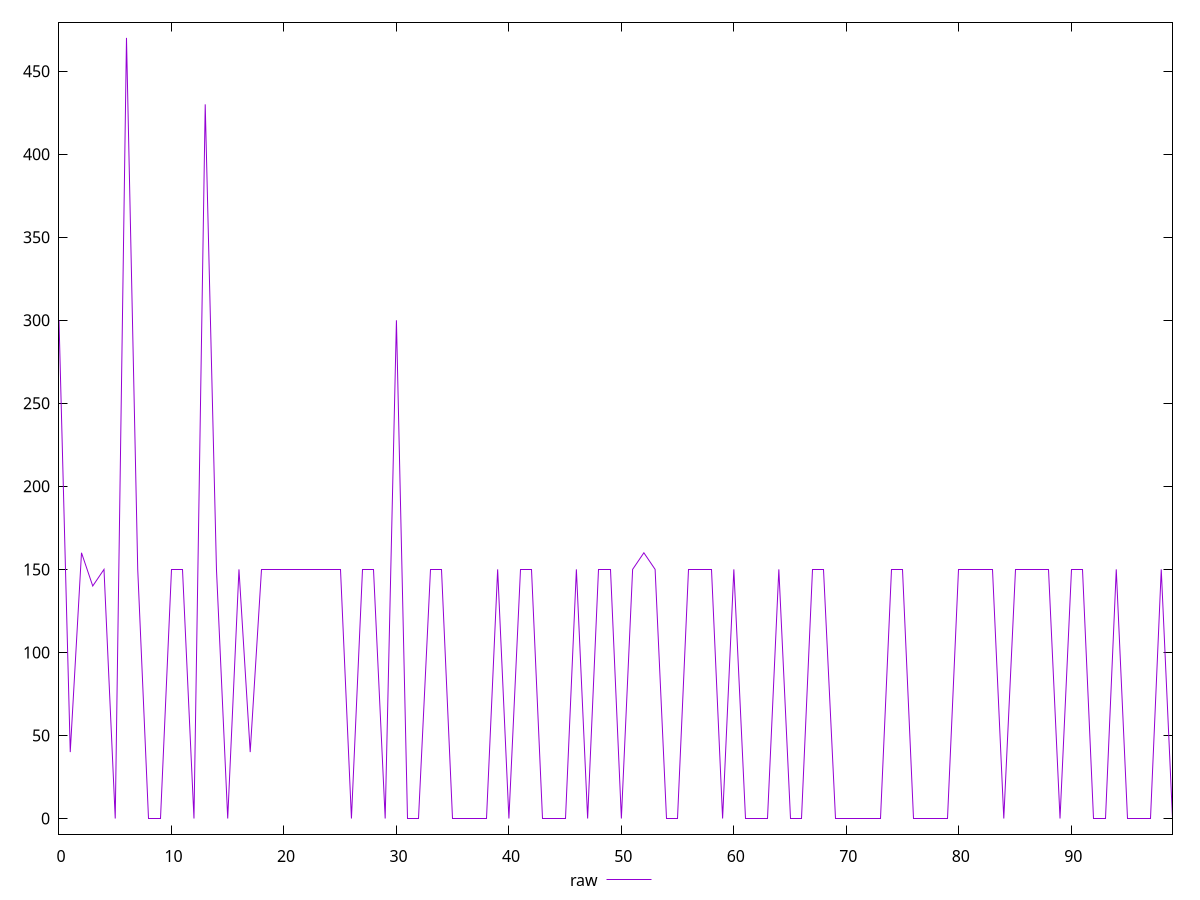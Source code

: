 reset

$raw <<EOF
0 300
1 40
2 160
3 140
4 150
5 0
6 470
7 150
8 0
9 0
10 150
11 150
12 0
13 430
14 150
15 0
16 150
17 40
18 150
19 150
20 150
21 150
22 150
23 150
24 150
25 150
26 0
27 150
28 150
29 0
30 300
31 0
32 0
33 150
34 150
35 0
36 0
37 0
38 0
39 150
40 0
41 150
42 150
43 0
44 0
45 0
46 150
47 0
48 150
49 150
50 0
51 150
52 160
53 150
54 0
55 0
56 150
57 150
58 150
59 0
60 150
61 0
62 0
63 0
64 150
65 0
66 0
67 150
68 150
69 0
70 0
71 0
72 0
73 0
74 150
75 150
76 0
77 0
78 0
79 0
80 150
81 150
82 150
83 150
84 0
85 150
86 150
87 150
88 150
89 0
90 150
91 150
92 0
93 0
94 150
95 0
96 0
97 0
98 150
99 0
EOF

set key outside below
set xrange [0:99]
set yrange [-9.4:479.4]
set trange [-9.4:479.4]
set terminal svg size 640, 500 enhanced background rgb 'white'
set output "reports/report_00028_2021-02-24T12-49-42.674Z/unminified-javascript/samples/astro/raw/values.svg"

plot $raw title "raw" with line

reset
